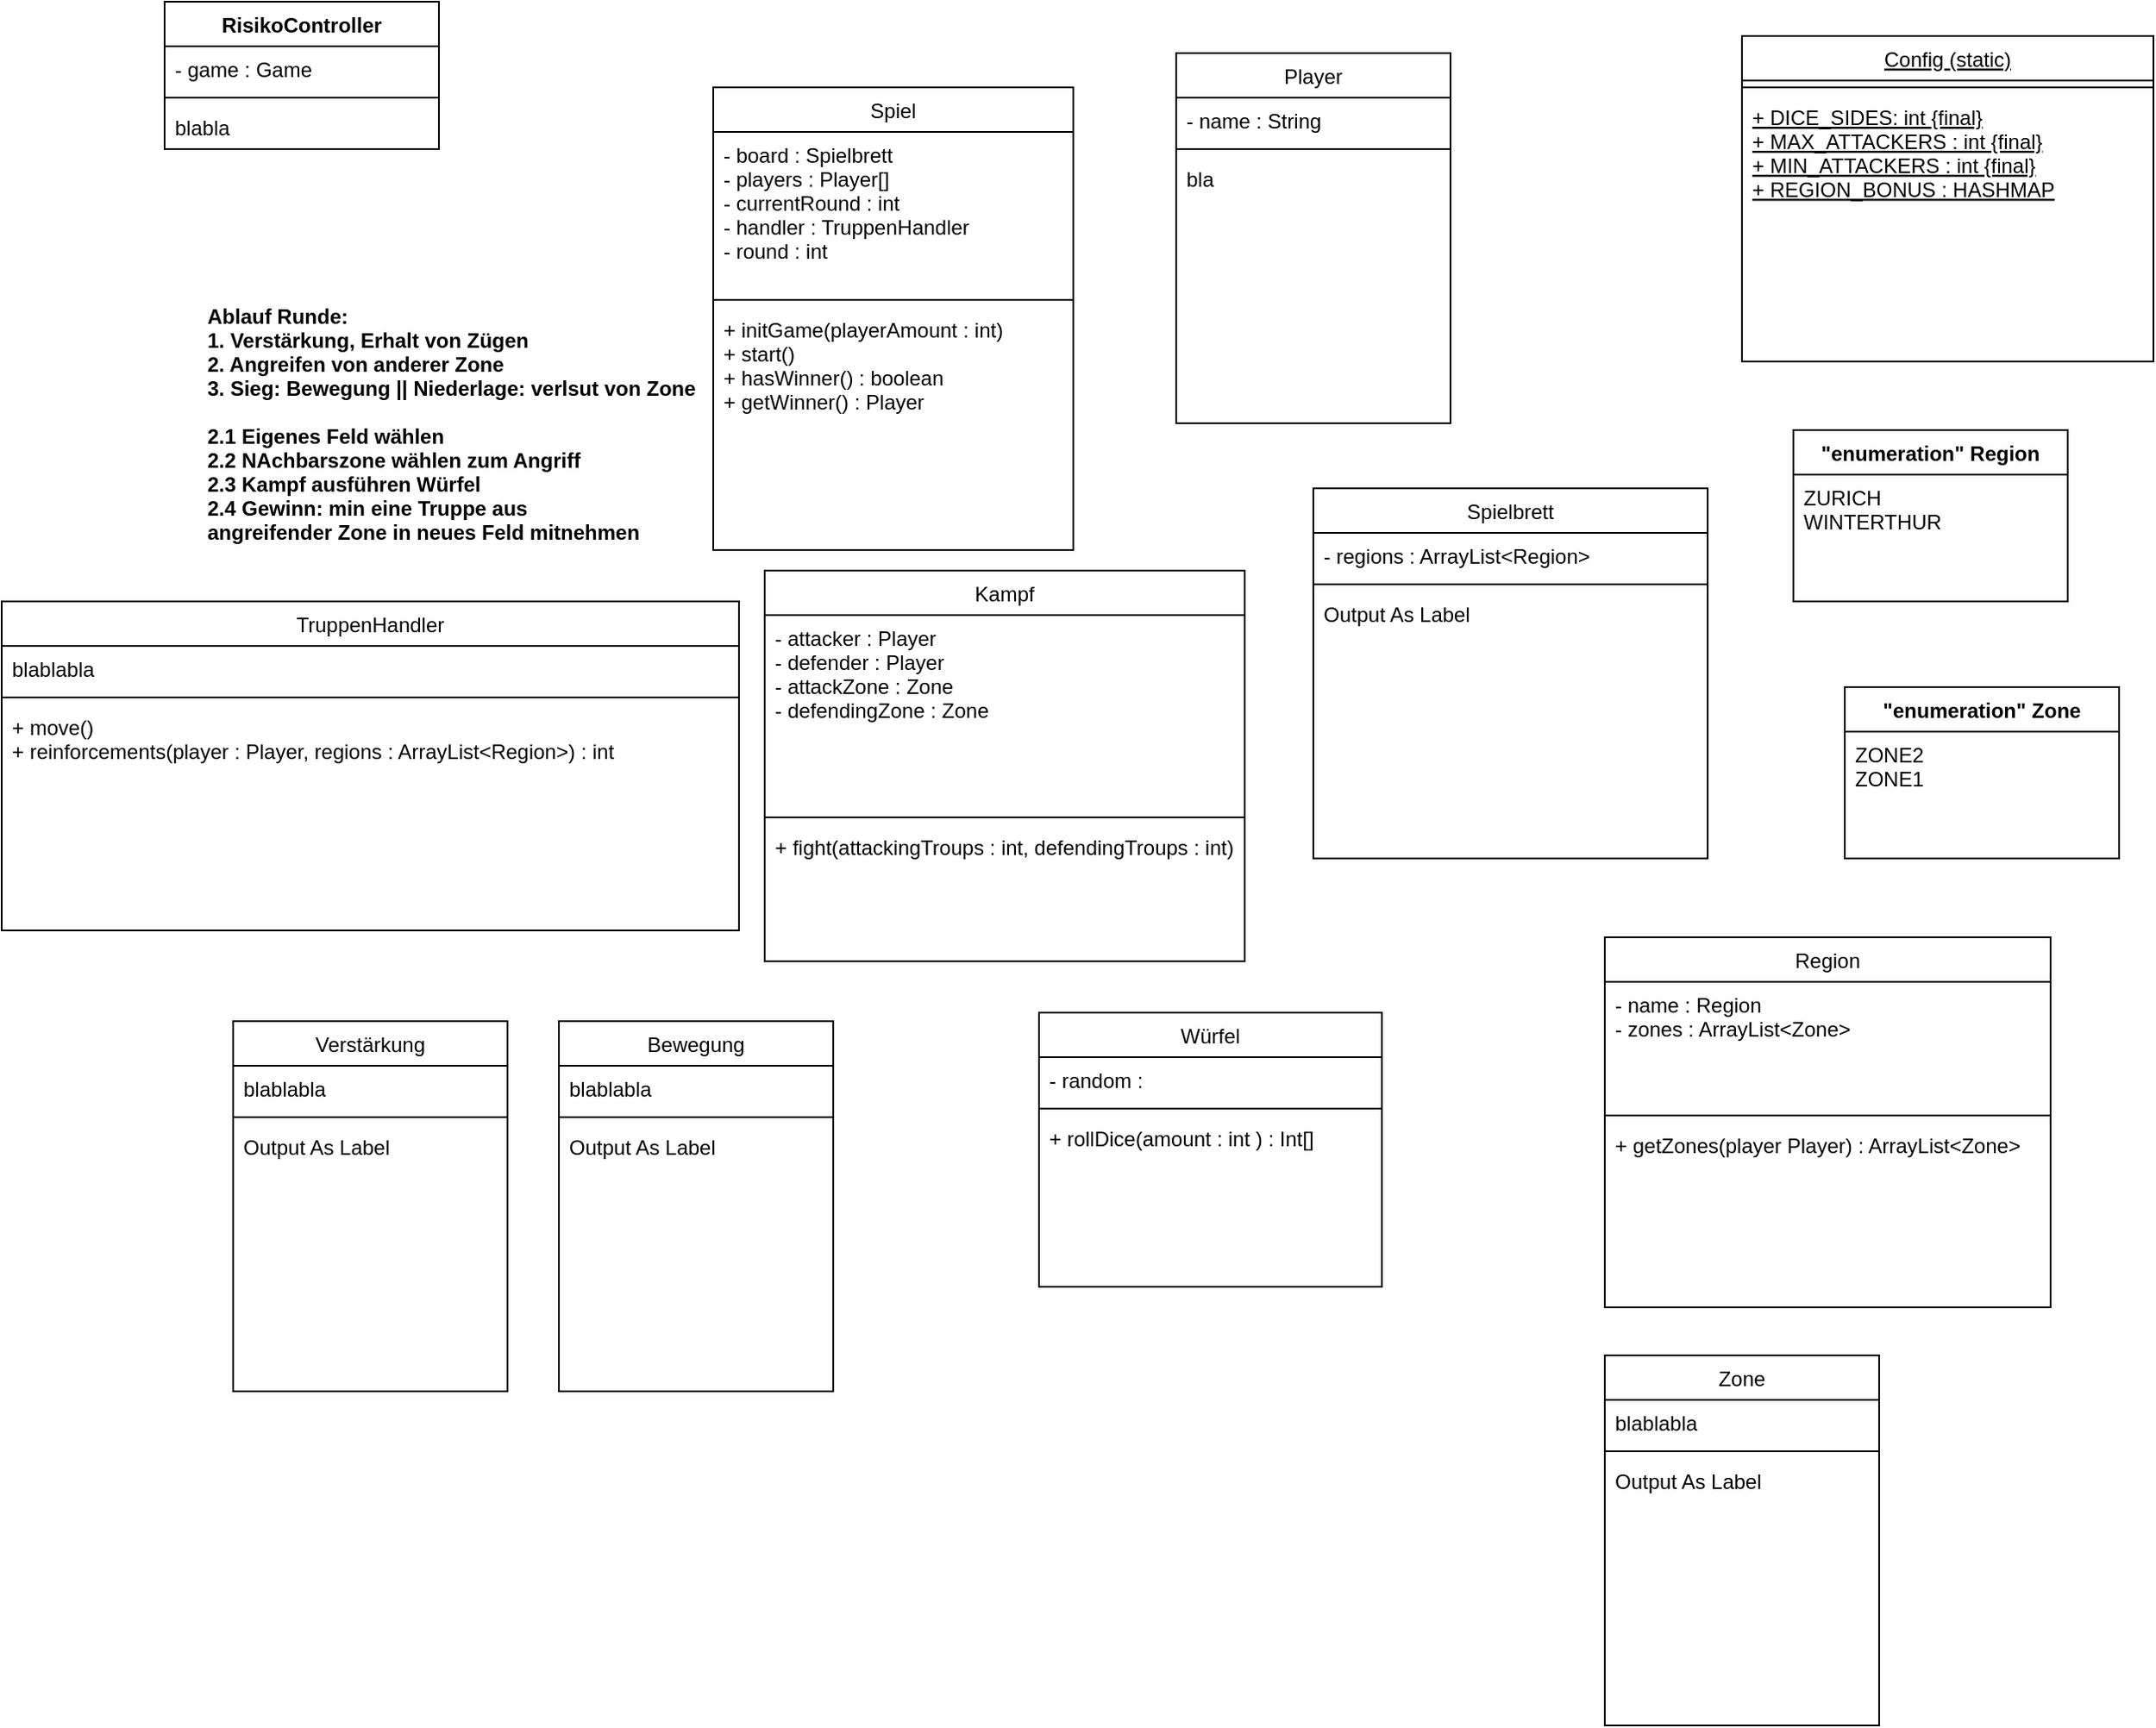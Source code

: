 <mxfile version="14.6.11" type="device"><diagram id="C5RBs43oDa-KdzZeNtuy" name="Page-1"><mxGraphModel dx="1621" dy="1374" grid="1" gridSize="10" guides="1" tooltips="1" connect="1" arrows="1" fold="1" page="1" pageScale="1" pageWidth="583" pageHeight="827" math="0" shadow="0"><root><mxCell id="WIyWlLk6GJQsqaUBKTNV-0"/><mxCell id="WIyWlLk6GJQsqaUBKTNV-1" parent="WIyWlLk6GJQsqaUBKTNV-0"/><mxCell id="zkfFHV4jXpPFQw0GAbJ--6" value="Kampf" style="swimlane;fontStyle=0;align=center;verticalAlign=top;childLayout=stackLayout;horizontal=1;startSize=26;horizontalStack=0;resizeParent=1;resizeLast=0;collapsible=1;marginBottom=0;rounded=0;shadow=0;strokeWidth=1;" parent="WIyWlLk6GJQsqaUBKTNV-1" vertex="1"><mxGeometry x="340" y="322" width="280" height="228" as="geometry"><mxRectangle x="130" y="380" width="160" height="26" as="alternateBounds"/></mxGeometry></mxCell><mxCell id="zkfFHV4jXpPFQw0GAbJ--7" value="- attacker : Player&#10;- defender : Player&#10;- attackZone : Zone&#10;- defendingZone : Zone&#10;" style="text;align=left;verticalAlign=top;spacingLeft=4;spacingRight=4;overflow=hidden;rotatable=0;points=[[0,0.5],[1,0.5]];portConstraint=eastwest;" parent="zkfFHV4jXpPFQw0GAbJ--6" vertex="1"><mxGeometry y="26" width="280" height="114" as="geometry"/></mxCell><mxCell id="zkfFHV4jXpPFQw0GAbJ--9" value="" style="line;html=1;strokeWidth=1;align=left;verticalAlign=middle;spacingTop=-1;spacingLeft=3;spacingRight=3;rotatable=0;labelPosition=right;points=[];portConstraint=eastwest;" parent="zkfFHV4jXpPFQw0GAbJ--6" vertex="1"><mxGeometry y="140" width="280" height="8" as="geometry"/></mxCell><mxCell id="zkfFHV4jXpPFQw0GAbJ--10" value="+ fight(attackingTroups : int, defendingTroups : int) : Player" style="text;align=left;verticalAlign=top;spacingLeft=4;spacingRight=4;overflow=hidden;rotatable=0;points=[[0,0.5],[1,0.5]];portConstraint=eastwest;fontStyle=0" parent="zkfFHV4jXpPFQw0GAbJ--6" vertex="1"><mxGeometry y="148" width="280" height="26" as="geometry"/></mxCell><mxCell id="zkfFHV4jXpPFQw0GAbJ--17" value="Spiel&#10;" style="swimlane;fontStyle=0;align=center;verticalAlign=top;childLayout=stackLayout;horizontal=1;startSize=26;horizontalStack=0;resizeParent=1;resizeLast=0;collapsible=1;marginBottom=0;rounded=0;shadow=0;strokeWidth=1;" parent="WIyWlLk6GJQsqaUBKTNV-1" vertex="1"><mxGeometry x="310" y="40" width="210" height="270" as="geometry"><mxRectangle x="550" y="140" width="160" height="26" as="alternateBounds"/></mxGeometry></mxCell><mxCell id="zkfFHV4jXpPFQw0GAbJ--19" value="- board : Spielbrett&#10;- players : Player[]&#10;- currentRound : int&#10;- handler : TruppenHandler&#10;- round : int" style="text;align=left;verticalAlign=top;spacingLeft=4;spacingRight=4;overflow=hidden;rotatable=0;points=[[0,0.5],[1,0.5]];portConstraint=eastwest;rounded=0;shadow=0;html=0;" parent="zkfFHV4jXpPFQw0GAbJ--17" vertex="1"><mxGeometry y="26" width="210" height="94" as="geometry"/></mxCell><mxCell id="zkfFHV4jXpPFQw0GAbJ--23" value="" style="line;html=1;strokeWidth=1;align=left;verticalAlign=middle;spacingTop=-1;spacingLeft=3;spacingRight=3;rotatable=0;labelPosition=right;points=[];portConstraint=eastwest;" parent="zkfFHV4jXpPFQw0GAbJ--17" vertex="1"><mxGeometry y="120" width="210" height="8" as="geometry"/></mxCell><mxCell id="zkfFHV4jXpPFQw0GAbJ--25" value="+ initGame(playerAmount : int)&#10;+ start()&#10;+ hasWinner() : boolean&#10;+ getWinner() : Player&#10;&#10;&#10;" style="text;align=left;verticalAlign=top;spacingLeft=4;spacingRight=4;overflow=hidden;rotatable=0;points=[[0,0.5],[1,0.5]];portConstraint=eastwest;" parent="zkfFHV4jXpPFQw0GAbJ--17" vertex="1"><mxGeometry y="128" width="210" height="142" as="geometry"/></mxCell><mxCell id="YZzrRC7tcIEoKDlHMUv_-1" value="TruppenHandler" style="swimlane;fontStyle=0;align=center;verticalAlign=top;childLayout=stackLayout;horizontal=1;startSize=26;horizontalStack=0;resizeParent=1;resizeLast=0;collapsible=1;marginBottom=0;rounded=0;shadow=0;strokeWidth=1;" parent="WIyWlLk6GJQsqaUBKTNV-1" vertex="1"><mxGeometry x="-105" y="340" width="430" height="192" as="geometry"><mxRectangle x="550" y="140" width="160" height="26" as="alternateBounds"/></mxGeometry></mxCell><mxCell id="YZzrRC7tcIEoKDlHMUv_-2" value="blablabla" style="text;align=left;verticalAlign=top;spacingLeft=4;spacingRight=4;overflow=hidden;rotatable=0;points=[[0,0.5],[1,0.5]];portConstraint=eastwest;rounded=0;shadow=0;html=0;" parent="YZzrRC7tcIEoKDlHMUv_-1" vertex="1"><mxGeometry y="26" width="430" height="26" as="geometry"/></mxCell><mxCell id="YZzrRC7tcIEoKDlHMUv_-3" value="" style="line;html=1;strokeWidth=1;align=left;verticalAlign=middle;spacingTop=-1;spacingLeft=3;spacingRight=3;rotatable=0;labelPosition=right;points=[];portConstraint=eastwest;" parent="YZzrRC7tcIEoKDlHMUv_-1" vertex="1"><mxGeometry y="52" width="430" height="8" as="geometry"/></mxCell><mxCell id="YZzrRC7tcIEoKDlHMUv_-4" value="+ move()&#10;+ reinforcements(player : Player, regions : ArrayList&lt;Region&gt;) : int&#10;" style="text;align=left;verticalAlign=top;spacingLeft=4;spacingRight=4;overflow=hidden;rotatable=0;points=[[0,0.5],[1,0.5]];portConstraint=eastwest;" parent="YZzrRC7tcIEoKDlHMUv_-1" vertex="1"><mxGeometry y="60" width="430" height="80" as="geometry"/></mxCell><mxCell id="YZzrRC7tcIEoKDlHMUv_-5" value="Verstärkung" style="swimlane;fontStyle=0;align=center;verticalAlign=top;childLayout=stackLayout;horizontal=1;startSize=26;horizontalStack=0;resizeParent=1;resizeLast=0;collapsible=1;marginBottom=0;rounded=0;shadow=0;strokeWidth=1;" parent="WIyWlLk6GJQsqaUBKTNV-1" vertex="1"><mxGeometry x="30" y="585" width="160" height="216" as="geometry"><mxRectangle x="550" y="140" width="160" height="26" as="alternateBounds"/></mxGeometry></mxCell><mxCell id="YZzrRC7tcIEoKDlHMUv_-6" value="blablabla" style="text;align=left;verticalAlign=top;spacingLeft=4;spacingRight=4;overflow=hidden;rotatable=0;points=[[0,0.5],[1,0.5]];portConstraint=eastwest;rounded=0;shadow=0;html=0;" parent="YZzrRC7tcIEoKDlHMUv_-5" vertex="1"><mxGeometry y="26" width="160" height="26" as="geometry"/></mxCell><mxCell id="YZzrRC7tcIEoKDlHMUv_-7" value="" style="line;html=1;strokeWidth=1;align=left;verticalAlign=middle;spacingTop=-1;spacingLeft=3;spacingRight=3;rotatable=0;labelPosition=right;points=[];portConstraint=eastwest;" parent="YZzrRC7tcIEoKDlHMUv_-5" vertex="1"><mxGeometry y="52" width="160" height="8" as="geometry"/></mxCell><mxCell id="YZzrRC7tcIEoKDlHMUv_-8" value="Output As Label" style="text;align=left;verticalAlign=top;spacingLeft=4;spacingRight=4;overflow=hidden;rotatable=0;points=[[0,0.5],[1,0.5]];portConstraint=eastwest;" parent="YZzrRC7tcIEoKDlHMUv_-5" vertex="1"><mxGeometry y="60" width="160" height="26" as="geometry"/></mxCell><mxCell id="YZzrRC7tcIEoKDlHMUv_-9" value="Bewegung" style="swimlane;fontStyle=0;align=center;verticalAlign=top;childLayout=stackLayout;horizontal=1;startSize=26;horizontalStack=0;resizeParent=1;resizeLast=0;collapsible=1;marginBottom=0;rounded=0;shadow=0;strokeWidth=1;" parent="WIyWlLk6GJQsqaUBKTNV-1" vertex="1"><mxGeometry x="220" y="585" width="160" height="216" as="geometry"><mxRectangle x="550" y="140" width="160" height="26" as="alternateBounds"/></mxGeometry></mxCell><mxCell id="YZzrRC7tcIEoKDlHMUv_-10" value="blablabla" style="text;align=left;verticalAlign=top;spacingLeft=4;spacingRight=4;overflow=hidden;rotatable=0;points=[[0,0.5],[1,0.5]];portConstraint=eastwest;rounded=0;shadow=0;html=0;" parent="YZzrRC7tcIEoKDlHMUv_-9" vertex="1"><mxGeometry y="26" width="160" height="26" as="geometry"/></mxCell><mxCell id="YZzrRC7tcIEoKDlHMUv_-11" value="" style="line;html=1;strokeWidth=1;align=left;verticalAlign=middle;spacingTop=-1;spacingLeft=3;spacingRight=3;rotatable=0;labelPosition=right;points=[];portConstraint=eastwest;" parent="YZzrRC7tcIEoKDlHMUv_-9" vertex="1"><mxGeometry y="52" width="160" height="8" as="geometry"/></mxCell><mxCell id="YZzrRC7tcIEoKDlHMUv_-12" value="Output As Label" style="text;align=left;verticalAlign=top;spacingLeft=4;spacingRight=4;overflow=hidden;rotatable=0;points=[[0,0.5],[1,0.5]];portConstraint=eastwest;" parent="YZzrRC7tcIEoKDlHMUv_-9" vertex="1"><mxGeometry y="60" width="160" height="26" as="geometry"/></mxCell><mxCell id="YZzrRC7tcIEoKDlHMUv_-13" value="Würfel" style="swimlane;fontStyle=0;align=center;verticalAlign=top;childLayout=stackLayout;horizontal=1;startSize=26;horizontalStack=0;resizeParent=1;resizeLast=0;collapsible=1;marginBottom=0;rounded=0;shadow=0;strokeWidth=1;" parent="WIyWlLk6GJQsqaUBKTNV-1" vertex="1"><mxGeometry x="500" y="580" width="200" height="160" as="geometry"><mxRectangle x="130" y="380" width="160" height="26" as="alternateBounds"/></mxGeometry></mxCell><mxCell id="YZzrRC7tcIEoKDlHMUv_-14" value="- random : " style="text;align=left;verticalAlign=top;spacingLeft=4;spacingRight=4;overflow=hidden;rotatable=0;points=[[0,0.5],[1,0.5]];portConstraint=eastwest;" parent="YZzrRC7tcIEoKDlHMUv_-13" vertex="1"><mxGeometry y="26" width="200" height="26" as="geometry"/></mxCell><mxCell id="YZzrRC7tcIEoKDlHMUv_-16" value="" style="line;html=1;strokeWidth=1;align=left;verticalAlign=middle;spacingTop=-1;spacingLeft=3;spacingRight=3;rotatable=0;labelPosition=right;points=[];portConstraint=eastwest;" parent="YZzrRC7tcIEoKDlHMUv_-13" vertex="1"><mxGeometry y="52" width="200" height="8" as="geometry"/></mxCell><mxCell id="YZzrRC7tcIEoKDlHMUv_-18" value="+ rollDice(amount : int ) : Int[]" style="text;align=left;verticalAlign=top;spacingLeft=4;spacingRight=4;overflow=hidden;rotatable=0;points=[[0,0.5],[1,0.5]];portConstraint=eastwest;" parent="YZzrRC7tcIEoKDlHMUv_-13" vertex="1"><mxGeometry y="60" width="200" height="26" as="geometry"/></mxCell><mxCell id="YZzrRC7tcIEoKDlHMUv_-20" value="Region&#10;" style="swimlane;fontStyle=0;align=center;verticalAlign=top;childLayout=stackLayout;horizontal=1;startSize=26;horizontalStack=0;resizeParent=1;resizeLast=0;collapsible=1;marginBottom=0;rounded=0;shadow=0;strokeWidth=1;" parent="WIyWlLk6GJQsqaUBKTNV-1" vertex="1"><mxGeometry x="830" y="536" width="260" height="216" as="geometry"><mxRectangle x="550" y="140" width="160" height="26" as="alternateBounds"/></mxGeometry></mxCell><mxCell id="YZzrRC7tcIEoKDlHMUv_-21" value="- name : Region&#10;- zones : ArrayList&lt;Zone&gt;" style="text;align=left;verticalAlign=top;spacingLeft=4;spacingRight=4;overflow=hidden;rotatable=0;points=[[0,0.5],[1,0.5]];portConstraint=eastwest;rounded=0;shadow=0;html=0;" parent="YZzrRC7tcIEoKDlHMUv_-20" vertex="1"><mxGeometry y="26" width="260" height="74" as="geometry"/></mxCell><mxCell id="YZzrRC7tcIEoKDlHMUv_-22" value="" style="line;html=1;strokeWidth=1;align=left;verticalAlign=middle;spacingTop=-1;spacingLeft=3;spacingRight=3;rotatable=0;labelPosition=right;points=[];portConstraint=eastwest;" parent="YZzrRC7tcIEoKDlHMUv_-20" vertex="1"><mxGeometry y="100" width="260" height="8" as="geometry"/></mxCell><mxCell id="YZzrRC7tcIEoKDlHMUv_-23" value="+ getZones(player Player) : ArrayList&lt;Zone&gt;" style="text;align=left;verticalAlign=top;spacingLeft=4;spacingRight=4;overflow=hidden;rotatable=0;points=[[0,0.5],[1,0.5]];portConstraint=eastwest;" parent="YZzrRC7tcIEoKDlHMUv_-20" vertex="1"><mxGeometry y="108" width="260" height="26" as="geometry"/></mxCell><mxCell id="YZzrRC7tcIEoKDlHMUv_-24" value="Zone" style="swimlane;fontStyle=0;align=center;verticalAlign=top;childLayout=stackLayout;horizontal=1;startSize=26;horizontalStack=0;resizeParent=1;resizeLast=0;collapsible=1;marginBottom=0;rounded=0;shadow=0;strokeWidth=1;" parent="WIyWlLk6GJQsqaUBKTNV-1" vertex="1"><mxGeometry x="830" y="780" width="160" height="216" as="geometry"><mxRectangle x="550" y="140" width="160" height="26" as="alternateBounds"/></mxGeometry></mxCell><mxCell id="YZzrRC7tcIEoKDlHMUv_-25" value="blablabla" style="text;align=left;verticalAlign=top;spacingLeft=4;spacingRight=4;overflow=hidden;rotatable=0;points=[[0,0.5],[1,0.5]];portConstraint=eastwest;rounded=0;shadow=0;html=0;" parent="YZzrRC7tcIEoKDlHMUv_-24" vertex="1"><mxGeometry y="26" width="160" height="26" as="geometry"/></mxCell><mxCell id="YZzrRC7tcIEoKDlHMUv_-26" value="" style="line;html=1;strokeWidth=1;align=left;verticalAlign=middle;spacingTop=-1;spacingLeft=3;spacingRight=3;rotatable=0;labelPosition=right;points=[];portConstraint=eastwest;" parent="YZzrRC7tcIEoKDlHMUv_-24" vertex="1"><mxGeometry y="52" width="160" height="8" as="geometry"/></mxCell><mxCell id="YZzrRC7tcIEoKDlHMUv_-27" value="Output As Label" style="text;align=left;verticalAlign=top;spacingLeft=4;spacingRight=4;overflow=hidden;rotatable=0;points=[[0,0.5],[1,0.5]];portConstraint=eastwest;" parent="YZzrRC7tcIEoKDlHMUv_-24" vertex="1"><mxGeometry y="60" width="160" height="26" as="geometry"/></mxCell><mxCell id="YZzrRC7tcIEoKDlHMUv_-28" value="Player&#10;" style="swimlane;fontStyle=0;align=center;verticalAlign=top;childLayout=stackLayout;horizontal=1;startSize=26;horizontalStack=0;resizeParent=1;resizeLast=0;collapsible=1;marginBottom=0;rounded=0;shadow=0;strokeWidth=1;" parent="WIyWlLk6GJQsqaUBKTNV-1" vertex="1"><mxGeometry x="580" y="20" width="160" height="216" as="geometry"><mxRectangle x="550" y="140" width="160" height="26" as="alternateBounds"/></mxGeometry></mxCell><mxCell id="YZzrRC7tcIEoKDlHMUv_-29" value="- name : String" style="text;align=left;verticalAlign=top;spacingLeft=4;spacingRight=4;overflow=hidden;rotatable=0;points=[[0,0.5],[1,0.5]];portConstraint=eastwest;rounded=0;shadow=0;html=0;" parent="YZzrRC7tcIEoKDlHMUv_-28" vertex="1"><mxGeometry y="26" width="160" height="26" as="geometry"/></mxCell><mxCell id="YZzrRC7tcIEoKDlHMUv_-30" value="" style="line;html=1;strokeWidth=1;align=left;verticalAlign=middle;spacingTop=-1;spacingLeft=3;spacingRight=3;rotatable=0;labelPosition=right;points=[];portConstraint=eastwest;" parent="YZzrRC7tcIEoKDlHMUv_-28" vertex="1"><mxGeometry y="52" width="160" height="8" as="geometry"/></mxCell><mxCell id="YZzrRC7tcIEoKDlHMUv_-31" value="bla" style="text;align=left;verticalAlign=top;spacingLeft=4;spacingRight=4;overflow=hidden;rotatable=0;points=[[0,0.5],[1,0.5]];portConstraint=eastwest;" parent="YZzrRC7tcIEoKDlHMUv_-28" vertex="1"><mxGeometry y="60" width="160" height="26" as="geometry"/></mxCell><mxCell id="YZzrRC7tcIEoKDlHMUv_-32" value="Spielbrett" style="swimlane;fontStyle=0;align=center;verticalAlign=top;childLayout=stackLayout;horizontal=1;startSize=26;horizontalStack=0;resizeParent=1;resizeLast=0;collapsible=1;marginBottom=0;rounded=0;shadow=0;strokeWidth=1;" parent="WIyWlLk6GJQsqaUBKTNV-1" vertex="1"><mxGeometry x="660" y="274" width="230" height="216" as="geometry"><mxRectangle x="550" y="140" width="160" height="26" as="alternateBounds"/></mxGeometry></mxCell><mxCell id="YZzrRC7tcIEoKDlHMUv_-33" value="- regions : ArrayList&lt;Region&gt;&#10;" style="text;align=left;verticalAlign=top;spacingLeft=4;spacingRight=4;overflow=hidden;rotatable=0;points=[[0,0.5],[1,0.5]];portConstraint=eastwest;rounded=0;shadow=0;html=0;" parent="YZzrRC7tcIEoKDlHMUv_-32" vertex="1"><mxGeometry y="26" width="230" height="26" as="geometry"/></mxCell><mxCell id="YZzrRC7tcIEoKDlHMUv_-34" value="" style="line;html=1;strokeWidth=1;align=left;verticalAlign=middle;spacingTop=-1;spacingLeft=3;spacingRight=3;rotatable=0;labelPosition=right;points=[];portConstraint=eastwest;" parent="YZzrRC7tcIEoKDlHMUv_-32" vertex="1"><mxGeometry y="52" width="230" height="8" as="geometry"/></mxCell><mxCell id="YZzrRC7tcIEoKDlHMUv_-35" value="Output As Label" style="text;align=left;verticalAlign=top;spacingLeft=4;spacingRight=4;overflow=hidden;rotatable=0;points=[[0,0.5],[1,0.5]];portConstraint=eastwest;" parent="YZzrRC7tcIEoKDlHMUv_-32" vertex="1"><mxGeometry y="60" width="230" height="26" as="geometry"/></mxCell><mxCell id="wrCttOwZ8SyEaokdE4e_-1" value="Config (static)" style="swimlane;fontStyle=4;align=center;verticalAlign=top;childLayout=stackLayout;horizontal=1;startSize=26;horizontalStack=0;resizeParent=1;resizeLast=0;collapsible=1;marginBottom=0;rounded=0;shadow=0;strokeWidth=1;" vertex="1" parent="WIyWlLk6GJQsqaUBKTNV-1"><mxGeometry x="910" y="10" width="240" height="190" as="geometry"><mxRectangle x="550" y="140" width="160" height="26" as="alternateBounds"/></mxGeometry></mxCell><mxCell id="wrCttOwZ8SyEaokdE4e_-3" value="" style="line;html=1;strokeWidth=1;align=left;verticalAlign=middle;spacingTop=-1;spacingLeft=3;spacingRight=3;rotatable=0;labelPosition=right;points=[];portConstraint=eastwest;" vertex="1" parent="wrCttOwZ8SyEaokdE4e_-1"><mxGeometry y="26" width="240" height="8" as="geometry"/></mxCell><mxCell id="wrCttOwZ8SyEaokdE4e_-4" value="+ DICE_SIDES: int {final}&#10;+ MAX_ATTACKERS : int {final}&#10;+ MIN_ATTACKERS : int {final}&#10;+ REGION_BONUS : HASHMAP&#10;" style="text;align=left;verticalAlign=top;spacingLeft=4;spacingRight=4;overflow=hidden;rotatable=0;points=[[0,0.5],[1,0.5]];portConstraint=eastwest;fontStyle=4" vertex="1" parent="wrCttOwZ8SyEaokdE4e_-1"><mxGeometry y="34" width="240" height="116" as="geometry"/></mxCell><mxCell id="wrCttOwZ8SyEaokdE4e_-9" value="&quot;enumeration&quot; Zone" style="swimlane;fontStyle=1;align=center;verticalAlign=top;childLayout=stackLayout;horizontal=1;startSize=26;horizontalStack=0;resizeParent=1;resizeParentMax=0;resizeLast=0;collapsible=1;marginBottom=0;" vertex="1" parent="WIyWlLk6GJQsqaUBKTNV-1"><mxGeometry x="970" y="390" width="160" height="100" as="geometry"/></mxCell><mxCell id="wrCttOwZ8SyEaokdE4e_-10" value="ZONE2&#10;ZONE1" style="text;strokeColor=none;fillColor=none;align=left;verticalAlign=top;spacingLeft=4;spacingRight=4;overflow=hidden;rotatable=0;points=[[0,0.5],[1,0.5]];portConstraint=eastwest;" vertex="1" parent="wrCttOwZ8SyEaokdE4e_-9"><mxGeometry y="26" width="160" height="74" as="geometry"/></mxCell><mxCell id="wrCttOwZ8SyEaokdE4e_-13" value="&quot;enumeration&quot; Region" style="swimlane;fontStyle=1;align=center;verticalAlign=top;childLayout=stackLayout;horizontal=1;startSize=26;horizontalStack=0;resizeParent=1;resizeParentMax=0;resizeLast=0;collapsible=1;marginBottom=0;" vertex="1" parent="WIyWlLk6GJQsqaUBKTNV-1"><mxGeometry x="940" y="240" width="160" height="100" as="geometry"/></mxCell><mxCell id="wrCttOwZ8SyEaokdE4e_-14" value="ZURICH&#10;WINTERTHUR&#10;" style="text;strokeColor=none;fillColor=none;align=left;verticalAlign=top;spacingLeft=4;spacingRight=4;overflow=hidden;rotatable=0;points=[[0,0.5],[1,0.5]];portConstraint=eastwest;" vertex="1" parent="wrCttOwZ8SyEaokdE4e_-13"><mxGeometry y="26" width="160" height="74" as="geometry"/></mxCell><mxCell id="wrCttOwZ8SyEaokdE4e_-15" value="RisikoController" style="swimlane;fontStyle=1;align=center;verticalAlign=top;childLayout=stackLayout;horizontal=1;startSize=26;horizontalStack=0;resizeParent=1;resizeParentMax=0;resizeLast=0;collapsible=1;marginBottom=0;" vertex="1" parent="WIyWlLk6GJQsqaUBKTNV-1"><mxGeometry x="-10" y="-10" width="160" height="86" as="geometry"/></mxCell><mxCell id="wrCttOwZ8SyEaokdE4e_-16" value="- game : Game" style="text;strokeColor=none;fillColor=none;align=left;verticalAlign=top;spacingLeft=4;spacingRight=4;overflow=hidden;rotatable=0;points=[[0,0.5],[1,0.5]];portConstraint=eastwest;" vertex="1" parent="wrCttOwZ8SyEaokdE4e_-15"><mxGeometry y="26" width="160" height="26" as="geometry"/></mxCell><mxCell id="wrCttOwZ8SyEaokdE4e_-17" value="" style="line;strokeWidth=1;fillColor=none;align=left;verticalAlign=middle;spacingTop=-1;spacingLeft=3;spacingRight=3;rotatable=0;labelPosition=right;points=[];portConstraint=eastwest;" vertex="1" parent="wrCttOwZ8SyEaokdE4e_-15"><mxGeometry y="52" width="160" height="8" as="geometry"/></mxCell><mxCell id="wrCttOwZ8SyEaokdE4e_-18" value="blabla" style="text;strokeColor=none;fillColor=none;align=left;verticalAlign=top;spacingLeft=4;spacingRight=4;overflow=hidden;rotatable=0;points=[[0,0.5],[1,0.5]];portConstraint=eastwest;" vertex="1" parent="wrCttOwZ8SyEaokdE4e_-15"><mxGeometry y="60" width="160" height="26" as="geometry"/></mxCell><mxCell id="wrCttOwZ8SyEaokdE4e_-19" value="Ablauf Runde:&#10;1. Verstärkung, Erhalt von Zügen&#10;2. Angreifen von anderer Zone&#10;3. Sieg: Bewegung || Niederlage: verlsut von Zone&#10; &#10;2.1 Eigenes Feld wählen&#10;2.2 NAchbarszone wählen zum Angriff&#10;2.3 Kampf ausführen Würfel&#10;2.4 Gewinn: min eine Truppe aus &#10;angreifender Zone in neues Feld mitnehmen&#10;&#10;" style="text;align=left;fontStyle=1;verticalAlign=top;spacingLeft=3;spacingRight=3;strokeColor=none;rotatable=0;points=[[0,0.5],[1,0.5]];portConstraint=eastwest;" vertex="1" parent="WIyWlLk6GJQsqaUBKTNV-1"><mxGeometry x="10" y="160" width="240" height="150" as="geometry"/></mxCell></root></mxGraphModel></diagram></mxfile>